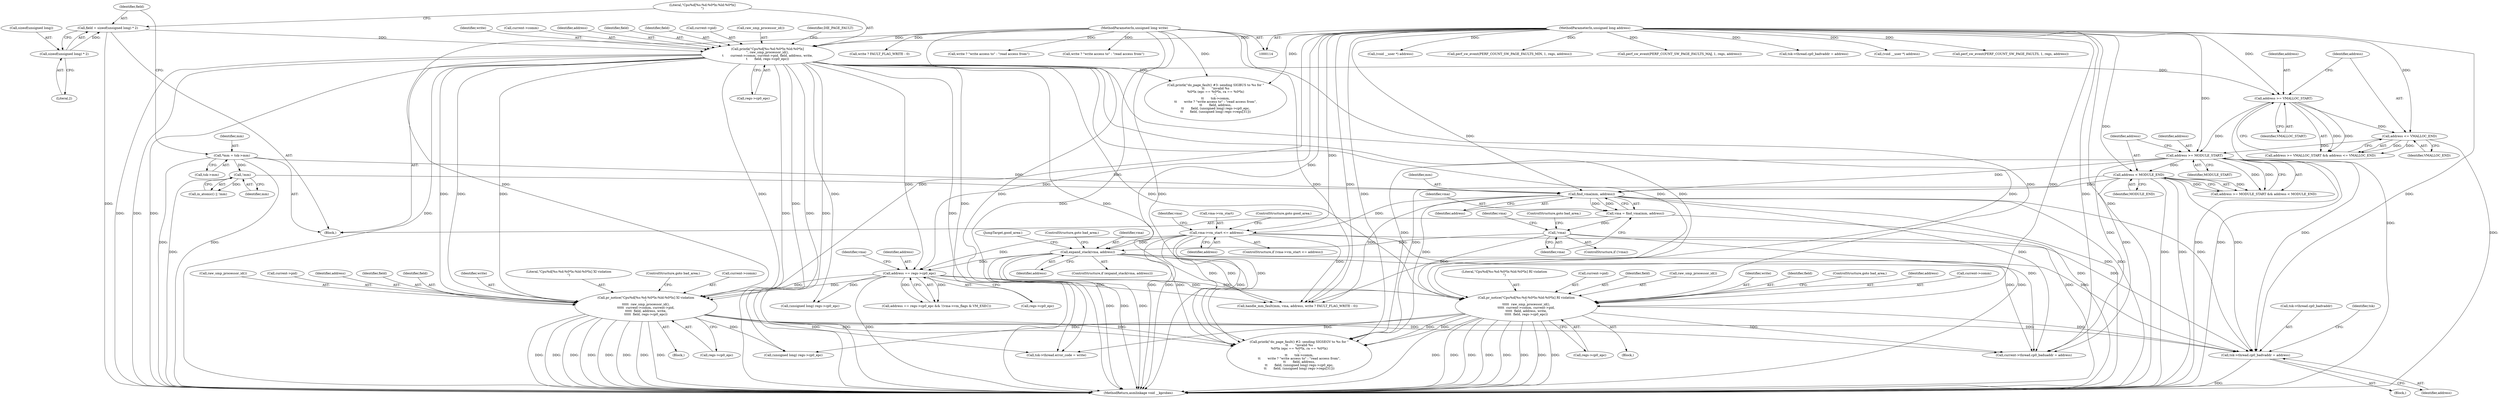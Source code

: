 digraph "0_linux_a8b0ca17b80e92faab46ee7179ba9e99ccb61233_14@API" {
"1000408" [label="(Call,tsk->thread.cp0_badvaddr = address)"];
"1000302" [label="(Call,pr_notice(\"Cpu%d[%s:%d:%0*lx:%ld:%0*lx] RI violation\n\",\n\t\t\t\t\t  raw_smp_processor_id(),\n\t\t\t\t\t  current->comm, current->pid,\n\t\t\t\t\t  field, address, write,\n\t\t\t\t\t  field, regs->cp0_epc))"];
"1000142" [label="(Call,printk(\"Cpu%d[%s:%d:%0*lx:%ld:%0*lx]\n\", raw_smp_processor_id(),\n\t       current->comm, current->pid, field, address, write,\n\t       field, regs->cp0_epc))"];
"1000134" [label="(Call,field = sizeof(unsigned long) * 2)"];
"1000136" [label="(Call,sizeof(unsigned long) * 2)"];
"1000117" [label="(MethodParameterIn,unsigned long address)"];
"1000116" [label="(MethodParameterIn,unsigned long write)"];
"1000265" [label="(Call,address == regs->cp0_epc)"];
"1000237" [label="(Call,expand_stack(vma, address))"];
"1000218" [label="(Call,!vma)"];
"1000212" [label="(Call,vma = find_vma(mm, address))"];
"1000214" [label="(Call,find_vma(mm, address))"];
"1000128" [label="(Call,*mm = tsk->mm)"];
"1000204" [label="(Call,!mm)"];
"1000194" [label="(Call,address >= MODULE_START)"];
"1000184" [label="(Call,address >= VMALLOC_START)"];
"1000187" [label="(Call,address <= VMALLOC_END)"];
"1000197" [label="(Call,address < MODULE_END)"];
"1000222" [label="(Call,vma->vm_start <= address)"];
"1000277" [label="(Call,pr_notice(\"Cpu%d[%s:%d:%0*lx:%ld:%0*lx] XI violation\n\",\n\t\t\t\t\t  raw_smp_processor_id(),\n\t\t\t\t\t  current->comm, current->pid,\n\t\t\t\t\t  field, address, write,\n\t\t\t\t\t  field, regs->cp0_epc))"];
"1000195" [label="(Identifier,address)"];
"1000409" [label="(Call,tsk->thread.cp0_badvaddr)"];
"1000142" [label="(Call,printk(\"Cpu%d[%s:%d:%0*lx:%ld:%0*lx]\n\", raw_smp_processor_id(),\n\t       current->comm, current->pid, field, address, write,\n\t       field, regs->cp0_epc))"];
"1000314" [label="(Identifier,field)"];
"1000153" [label="(Identifier,write)"];
"1000155" [label="(Call,regs->cp0_epc)"];
"1000267" [label="(Call,regs->cp0_epc)"];
"1000266" [label="(Identifier,address)"];
"1000422" [label="(Call,printk(\"do_page_fault() #2: sending SIGSEGV to %s for \"\n\t\t       \"invalid %s\n%0*lx (epc == %0*lx, ra == %0*lx)\n\",\n\t\t       tsk->comm,\n\t\t       write ? \"write access to\" : \"read access from\",\n\t\t       field, address,\n\t\t       field, (unsigned long) regs->cp0_epc,\n\t\t       field, (unsigned long) regs->regs[31]))"];
"1000216" [label="(Identifier,address)"];
"1000239" [label="(Identifier,address)"];
"1000280" [label="(Call,current->comm)"];
"1000513" [label="(Call,write ? \"write access to\" : \"read access from\")"];
"1000198" [label="(Identifier,address)"];
"1000145" [label="(Call,current->comm)"];
"1000276" [label="(Block,)"];
"1000193" [label="(Call,address >= MODULE_START && address < MODULE_END)"];
"1000189" [label="(Identifier,VMALLOC_END)"];
"1000427" [label="(Call,write ? \"write access to\" : \"read access from\")"];
"1000241" [label="(JumpTarget,good_area:)"];
"1000318" [label="(ControlStructure,goto bad_area;)"];
"1000212" [label="(Call,vma = find_vma(mm, address))"];
"1000236" [label="(ControlStructure,if (expand_stack(vma, address)))"];
"1000217" [label="(ControlStructure,if (!vma))"];
"1000277" [label="(Call,pr_notice(\"Cpu%d[%s:%d:%0*lx:%ld:%0*lx] XI violation\n\",\n\t\t\t\t\t  raw_smp_processor_id(),\n\t\t\t\t\t  current->comm, current->pid,\n\t\t\t\t\t  field, address, write,\n\t\t\t\t\t  field, regs->cp0_epc))"];
"1000335" [label="(Call,handle_mm_fault(mm, vma, address, write ? FAULT_FLAG_WRITE : 0))"];
"1000302" [label="(Call,pr_notice(\"Cpu%d[%s:%d:%0*lx:%ld:%0*lx] RI violation\n\",\n\t\t\t\t\t  raw_smp_processor_id(),\n\t\t\t\t\t  current->comm, current->pid,\n\t\t\t\t\t  field, address, write,\n\t\t\t\t\t  field, regs->cp0_epc))"];
"1000213" [label="(Identifier,vma)"];
"1000194" [label="(Call,address >= MODULE_START)"];
"1000226" [label="(Identifier,address)"];
"1000183" [label="(Call,address >= VMALLOC_START && address <= VMALLOC_END)"];
"1000408" [label="(Call,tsk->thread.cp0_badvaddr = address)"];
"1000265" [label="(Call,address == regs->cp0_epc)"];
"1000118" [label="(Block,)"];
"1000312" [label="(Identifier,address)"];
"1000135" [label="(Identifier,field)"];
"1000129" [label="(Identifier,mm)"];
"1000520" [label="(Call,(unsigned long) regs->cp0_epc)"];
"1000219" [label="(Identifier,vma)"];
"1000232" [label="(Identifier,vma)"];
"1000240" [label="(ControlStructure,goto bad_area;)"];
"1000185" [label="(Identifier,address)"];
"1000222" [label="(Call,vma->vm_start <= address)"];
"1000415" [label="(Call,tsk->thread.error_code = write)"];
"1000475" [label="(Call,current->thread.cp0_baduaddr = address)"];
"1000134" [label="(Call,field = sizeof(unsigned long) * 2)"];
"1000220" [label="(ControlStructure,goto bad_area;)"];
"1000305" [label="(Call,current->comm)"];
"1000128" [label="(Call,*mm = tsk->mm)"];
"1000152" [label="(Identifier,address)"];
"1000238" [label="(Identifier,vma)"];
"1000199" [label="(Identifier,MODULE_END)"];
"1000303" [label="(Literal,\"Cpu%d[%s:%d:%0*lx:%ld:%0*lx] RI violation\n\")"];
"1000116" [label="(MethodParameterIn,unsigned long write)"];
"1000214" [label="(Call,find_vma(mm, address))"];
"1000137" [label="(Call,sizeof(unsigned long))"];
"1000204" [label="(Call,!mm)"];
"1000188" [label="(Identifier,address)"];
"1000279" [label="(Call,raw_smp_processor_id())"];
"1000143" [label="(Literal,\"Cpu%d[%s:%d:%0*lx:%ld:%0*lx]\n\")"];
"1000154" [label="(Identifier,field)"];
"1000656" [label="(MethodReturn,asmlinkage void __kprobes)"];
"1000117" [label="(MethodParameterIn,unsigned long address)"];
"1000283" [label="(Call,current->pid)"];
"1000237" [label="(Call,expand_stack(vma, address))"];
"1000315" [label="(Call,regs->cp0_epc)"];
"1000559" [label="(Call,(void __user *) address)"];
"1000308" [label="(Call,current->pid)"];
"1000223" [label="(Call,vma->vm_start)"];
"1000151" [label="(Identifier,field)"];
"1000311" [label="(Identifier,field)"];
"1000382" [label="(Call,perf_sw_event(PERF_COUNT_SW_PAGE_FAULTS_MIN, 1, regs, address))"];
"1000202" [label="(Call,in_atomic() || !mm)"];
"1000197" [label="(Call,address < MODULE_END)"];
"1000287" [label="(Identifier,address)"];
"1000407" [label="(Block,)"];
"1000339" [label="(Call,write ? FAULT_FLAG_WRITE : 0)"];
"1000371" [label="(Call,perf_sw_event(PERF_COUNT_SW_PAGE_FAULTS_MAJ, 1, regs, address))"];
"1000187" [label="(Call,address <= VMALLOC_END)"];
"1000414" [label="(Identifier,address)"];
"1000196" [label="(Identifier,MODULE_START)"];
"1000304" [label="(Call,raw_smp_processor_id())"];
"1000148" [label="(Call,current->pid)"];
"1000286" [label="(Identifier,field)"];
"1000289" [label="(Identifier,field)"];
"1000533" [label="(Call,tsk->thread.cp0_badvaddr = address)"];
"1000144" [label="(Call,raw_smp_processor_id())"];
"1000273" [label="(Identifier,vma)"];
"1000227" [label="(ControlStructure,goto good_area;)"];
"1000186" [label="(Identifier,VMALLOC_START)"];
"1000136" [label="(Call,sizeof(unsigned long) * 2)"];
"1000161" [label="(Identifier,DIE_PAGE_FAULT)"];
"1000301" [label="(Block,)"];
"1000508" [label="(Call,printk(\"do_page_fault() #3: sending SIGBUS to %s for \"\n\t\t       \"invalid %s\n%0*lx (epc == %0*lx, ra == %0*lx)\n\",\n\t\t       tsk->comm,\n\t\t       write ? \"write access to\" : \"read access from\",\n\t\t       field, address,\n\t\t       field, (unsigned long) regs->cp0_epc,\n\t\t       field, (unsigned long) regs->regs[31]))"];
"1000290" [label="(Call,regs->cp0_epc)"];
"1000221" [label="(ControlStructure,if (vma->vm_start <= address))"];
"1000313" [label="(Identifier,write)"];
"1000184" [label="(Call,address >= VMALLOC_START)"];
"1000139" [label="(Literal,2)"];
"1000461" [label="(Call,(void __user *) address)"];
"1000224" [label="(Identifier,vma)"];
"1000288" [label="(Identifier,write)"];
"1000264" [label="(Call,address == regs->cp0_epc && !(vma->vm_flags & VM_EXEC))"];
"1000278" [label="(Literal,\"Cpu%d[%s:%d:%0*lx:%ld:%0*lx] XI violation\n\")"];
"1000130" [label="(Call,tsk->mm)"];
"1000343" [label="(Call,perf_sw_event(PERF_COUNT_SW_PAGE_FAULTS, 1, regs, address))"];
"1000434" [label="(Call,(unsigned long) regs->cp0_epc)"];
"1000218" [label="(Call,!vma)"];
"1000205" [label="(Identifier,mm)"];
"1000418" [label="(Identifier,tsk)"];
"1000293" [label="(ControlStructure,goto bad_area;)"];
"1000215" [label="(Identifier,mm)"];
"1000408" -> "1000407"  [label="AST: "];
"1000408" -> "1000414"  [label="CFG: "];
"1000409" -> "1000408"  [label="AST: "];
"1000414" -> "1000408"  [label="AST: "];
"1000418" -> "1000408"  [label="CFG: "];
"1000408" -> "1000656"  [label="DDG: "];
"1000302" -> "1000408"  [label="DDG: "];
"1000237" -> "1000408"  [label="DDG: "];
"1000222" -> "1000408"  [label="DDG: "];
"1000194" -> "1000408"  [label="DDG: "];
"1000197" -> "1000408"  [label="DDG: "];
"1000214" -> "1000408"  [label="DDG: "];
"1000277" -> "1000408"  [label="DDG: "];
"1000117" -> "1000408"  [label="DDG: "];
"1000302" -> "1000301"  [label="AST: "];
"1000302" -> "1000315"  [label="CFG: "];
"1000303" -> "1000302"  [label="AST: "];
"1000304" -> "1000302"  [label="AST: "];
"1000305" -> "1000302"  [label="AST: "];
"1000308" -> "1000302"  [label="AST: "];
"1000311" -> "1000302"  [label="AST: "];
"1000312" -> "1000302"  [label="AST: "];
"1000313" -> "1000302"  [label="AST: "];
"1000314" -> "1000302"  [label="AST: "];
"1000315" -> "1000302"  [label="AST: "];
"1000318" -> "1000302"  [label="CFG: "];
"1000302" -> "1000656"  [label="DDG: "];
"1000302" -> "1000656"  [label="DDG: "];
"1000302" -> "1000656"  [label="DDG: "];
"1000302" -> "1000656"  [label="DDG: "];
"1000302" -> "1000656"  [label="DDG: "];
"1000302" -> "1000656"  [label="DDG: "];
"1000302" -> "1000656"  [label="DDG: "];
"1000302" -> "1000656"  [label="DDG: "];
"1000142" -> "1000302"  [label="DDG: "];
"1000142" -> "1000302"  [label="DDG: "];
"1000142" -> "1000302"  [label="DDG: "];
"1000142" -> "1000302"  [label="DDG: "];
"1000265" -> "1000302"  [label="DDG: "];
"1000265" -> "1000302"  [label="DDG: "];
"1000117" -> "1000302"  [label="DDG: "];
"1000116" -> "1000302"  [label="DDG: "];
"1000302" -> "1000415"  [label="DDG: "];
"1000302" -> "1000422"  [label="DDG: "];
"1000302" -> "1000422"  [label="DDG: "];
"1000302" -> "1000434"  [label="DDG: "];
"1000302" -> "1000475"  [label="DDG: "];
"1000142" -> "1000118"  [label="AST: "];
"1000142" -> "1000155"  [label="CFG: "];
"1000143" -> "1000142"  [label="AST: "];
"1000144" -> "1000142"  [label="AST: "];
"1000145" -> "1000142"  [label="AST: "];
"1000148" -> "1000142"  [label="AST: "];
"1000151" -> "1000142"  [label="AST: "];
"1000152" -> "1000142"  [label="AST: "];
"1000153" -> "1000142"  [label="AST: "];
"1000154" -> "1000142"  [label="AST: "];
"1000155" -> "1000142"  [label="AST: "];
"1000161" -> "1000142"  [label="CFG: "];
"1000142" -> "1000656"  [label="DDG: "];
"1000142" -> "1000656"  [label="DDG: "];
"1000142" -> "1000656"  [label="DDG: "];
"1000142" -> "1000656"  [label="DDG: "];
"1000142" -> "1000656"  [label="DDG: "];
"1000142" -> "1000656"  [label="DDG: "];
"1000142" -> "1000656"  [label="DDG: "];
"1000142" -> "1000656"  [label="DDG: "];
"1000134" -> "1000142"  [label="DDG: "];
"1000117" -> "1000142"  [label="DDG: "];
"1000116" -> "1000142"  [label="DDG: "];
"1000142" -> "1000184"  [label="DDG: "];
"1000142" -> "1000265"  [label="DDG: "];
"1000142" -> "1000277"  [label="DDG: "];
"1000142" -> "1000277"  [label="DDG: "];
"1000142" -> "1000277"  [label="DDG: "];
"1000142" -> "1000277"  [label="DDG: "];
"1000142" -> "1000415"  [label="DDG: "];
"1000142" -> "1000422"  [label="DDG: "];
"1000142" -> "1000434"  [label="DDG: "];
"1000142" -> "1000508"  [label="DDG: "];
"1000142" -> "1000520"  [label="DDG: "];
"1000134" -> "1000118"  [label="AST: "];
"1000134" -> "1000136"  [label="CFG: "];
"1000135" -> "1000134"  [label="AST: "];
"1000136" -> "1000134"  [label="AST: "];
"1000143" -> "1000134"  [label="CFG: "];
"1000134" -> "1000656"  [label="DDG: "];
"1000136" -> "1000134"  [label="DDG: "];
"1000136" -> "1000139"  [label="CFG: "];
"1000137" -> "1000136"  [label="AST: "];
"1000139" -> "1000136"  [label="AST: "];
"1000117" -> "1000114"  [label="AST: "];
"1000117" -> "1000656"  [label="DDG: "];
"1000117" -> "1000184"  [label="DDG: "];
"1000117" -> "1000187"  [label="DDG: "];
"1000117" -> "1000194"  [label="DDG: "];
"1000117" -> "1000197"  [label="DDG: "];
"1000117" -> "1000214"  [label="DDG: "];
"1000117" -> "1000222"  [label="DDG: "];
"1000117" -> "1000237"  [label="DDG: "];
"1000117" -> "1000265"  [label="DDG: "];
"1000117" -> "1000277"  [label="DDG: "];
"1000117" -> "1000335"  [label="DDG: "];
"1000117" -> "1000343"  [label="DDG: "];
"1000117" -> "1000371"  [label="DDG: "];
"1000117" -> "1000382"  [label="DDG: "];
"1000117" -> "1000422"  [label="DDG: "];
"1000117" -> "1000461"  [label="DDG: "];
"1000117" -> "1000475"  [label="DDG: "];
"1000117" -> "1000508"  [label="DDG: "];
"1000117" -> "1000533"  [label="DDG: "];
"1000117" -> "1000559"  [label="DDG: "];
"1000116" -> "1000114"  [label="AST: "];
"1000116" -> "1000656"  [label="DDG: "];
"1000116" -> "1000277"  [label="DDG: "];
"1000116" -> "1000335"  [label="DDG: "];
"1000116" -> "1000339"  [label="DDG: "];
"1000116" -> "1000415"  [label="DDG: "];
"1000116" -> "1000422"  [label="DDG: "];
"1000116" -> "1000427"  [label="DDG: "];
"1000116" -> "1000508"  [label="DDG: "];
"1000116" -> "1000513"  [label="DDG: "];
"1000265" -> "1000264"  [label="AST: "];
"1000265" -> "1000267"  [label="CFG: "];
"1000266" -> "1000265"  [label="AST: "];
"1000267" -> "1000265"  [label="AST: "];
"1000273" -> "1000265"  [label="CFG: "];
"1000264" -> "1000265"  [label="CFG: "];
"1000265" -> "1000656"  [label="DDG: "];
"1000265" -> "1000264"  [label="DDG: "];
"1000265" -> "1000264"  [label="DDG: "];
"1000237" -> "1000265"  [label="DDG: "];
"1000222" -> "1000265"  [label="DDG: "];
"1000265" -> "1000277"  [label="DDG: "];
"1000265" -> "1000277"  [label="DDG: "];
"1000265" -> "1000335"  [label="DDG: "];
"1000265" -> "1000520"  [label="DDG: "];
"1000237" -> "1000236"  [label="AST: "];
"1000237" -> "1000239"  [label="CFG: "];
"1000238" -> "1000237"  [label="AST: "];
"1000239" -> "1000237"  [label="AST: "];
"1000240" -> "1000237"  [label="CFG: "];
"1000241" -> "1000237"  [label="CFG: "];
"1000237" -> "1000656"  [label="DDG: "];
"1000237" -> "1000656"  [label="DDG: "];
"1000237" -> "1000656"  [label="DDG: "];
"1000218" -> "1000237"  [label="DDG: "];
"1000222" -> "1000237"  [label="DDG: "];
"1000237" -> "1000335"  [label="DDG: "];
"1000237" -> "1000335"  [label="DDG: "];
"1000237" -> "1000422"  [label="DDG: "];
"1000237" -> "1000475"  [label="DDG: "];
"1000218" -> "1000217"  [label="AST: "];
"1000218" -> "1000219"  [label="CFG: "];
"1000219" -> "1000218"  [label="AST: "];
"1000220" -> "1000218"  [label="CFG: "];
"1000224" -> "1000218"  [label="CFG: "];
"1000218" -> "1000656"  [label="DDG: "];
"1000218" -> "1000656"  [label="DDG: "];
"1000212" -> "1000218"  [label="DDG: "];
"1000218" -> "1000335"  [label="DDG: "];
"1000212" -> "1000118"  [label="AST: "];
"1000212" -> "1000214"  [label="CFG: "];
"1000213" -> "1000212"  [label="AST: "];
"1000214" -> "1000212"  [label="AST: "];
"1000219" -> "1000212"  [label="CFG: "];
"1000212" -> "1000656"  [label="DDG: "];
"1000214" -> "1000212"  [label="DDG: "];
"1000214" -> "1000212"  [label="DDG: "];
"1000214" -> "1000216"  [label="CFG: "];
"1000215" -> "1000214"  [label="AST: "];
"1000216" -> "1000214"  [label="AST: "];
"1000214" -> "1000656"  [label="DDG: "];
"1000214" -> "1000656"  [label="DDG: "];
"1000128" -> "1000214"  [label="DDG: "];
"1000204" -> "1000214"  [label="DDG: "];
"1000194" -> "1000214"  [label="DDG: "];
"1000197" -> "1000214"  [label="DDG: "];
"1000214" -> "1000222"  [label="DDG: "];
"1000214" -> "1000335"  [label="DDG: "];
"1000214" -> "1000422"  [label="DDG: "];
"1000214" -> "1000475"  [label="DDG: "];
"1000128" -> "1000118"  [label="AST: "];
"1000128" -> "1000130"  [label="CFG: "];
"1000129" -> "1000128"  [label="AST: "];
"1000130" -> "1000128"  [label="AST: "];
"1000135" -> "1000128"  [label="CFG: "];
"1000128" -> "1000656"  [label="DDG: "];
"1000128" -> "1000656"  [label="DDG: "];
"1000128" -> "1000204"  [label="DDG: "];
"1000204" -> "1000202"  [label="AST: "];
"1000204" -> "1000205"  [label="CFG: "];
"1000205" -> "1000204"  [label="AST: "];
"1000202" -> "1000204"  [label="CFG: "];
"1000204" -> "1000656"  [label="DDG: "];
"1000204" -> "1000202"  [label="DDG: "];
"1000194" -> "1000193"  [label="AST: "];
"1000194" -> "1000196"  [label="CFG: "];
"1000195" -> "1000194"  [label="AST: "];
"1000196" -> "1000194"  [label="AST: "];
"1000198" -> "1000194"  [label="CFG: "];
"1000193" -> "1000194"  [label="CFG: "];
"1000194" -> "1000656"  [label="DDG: "];
"1000194" -> "1000656"  [label="DDG: "];
"1000194" -> "1000193"  [label="DDG: "];
"1000194" -> "1000193"  [label="DDG: "];
"1000184" -> "1000194"  [label="DDG: "];
"1000187" -> "1000194"  [label="DDG: "];
"1000194" -> "1000197"  [label="DDG: "];
"1000194" -> "1000422"  [label="DDG: "];
"1000194" -> "1000475"  [label="DDG: "];
"1000184" -> "1000183"  [label="AST: "];
"1000184" -> "1000186"  [label="CFG: "];
"1000185" -> "1000184"  [label="AST: "];
"1000186" -> "1000184"  [label="AST: "];
"1000188" -> "1000184"  [label="CFG: "];
"1000183" -> "1000184"  [label="CFG: "];
"1000184" -> "1000656"  [label="DDG: "];
"1000184" -> "1000183"  [label="DDG: "];
"1000184" -> "1000183"  [label="DDG: "];
"1000184" -> "1000187"  [label="DDG: "];
"1000187" -> "1000183"  [label="AST: "];
"1000187" -> "1000189"  [label="CFG: "];
"1000188" -> "1000187"  [label="AST: "];
"1000189" -> "1000187"  [label="AST: "];
"1000183" -> "1000187"  [label="CFG: "];
"1000187" -> "1000656"  [label="DDG: "];
"1000187" -> "1000183"  [label="DDG: "];
"1000187" -> "1000183"  [label="DDG: "];
"1000197" -> "1000193"  [label="AST: "];
"1000197" -> "1000199"  [label="CFG: "];
"1000198" -> "1000197"  [label="AST: "];
"1000199" -> "1000197"  [label="AST: "];
"1000193" -> "1000197"  [label="CFG: "];
"1000197" -> "1000656"  [label="DDG: "];
"1000197" -> "1000656"  [label="DDG: "];
"1000197" -> "1000193"  [label="DDG: "];
"1000197" -> "1000193"  [label="DDG: "];
"1000197" -> "1000422"  [label="DDG: "];
"1000197" -> "1000475"  [label="DDG: "];
"1000222" -> "1000221"  [label="AST: "];
"1000222" -> "1000226"  [label="CFG: "];
"1000223" -> "1000222"  [label="AST: "];
"1000226" -> "1000222"  [label="AST: "];
"1000227" -> "1000222"  [label="CFG: "];
"1000232" -> "1000222"  [label="CFG: "];
"1000222" -> "1000656"  [label="DDG: "];
"1000222" -> "1000656"  [label="DDG: "];
"1000222" -> "1000656"  [label="DDG: "];
"1000222" -> "1000335"  [label="DDG: "];
"1000222" -> "1000422"  [label="DDG: "];
"1000222" -> "1000475"  [label="DDG: "];
"1000277" -> "1000276"  [label="AST: "];
"1000277" -> "1000290"  [label="CFG: "];
"1000278" -> "1000277"  [label="AST: "];
"1000279" -> "1000277"  [label="AST: "];
"1000280" -> "1000277"  [label="AST: "];
"1000283" -> "1000277"  [label="AST: "];
"1000286" -> "1000277"  [label="AST: "];
"1000287" -> "1000277"  [label="AST: "];
"1000288" -> "1000277"  [label="AST: "];
"1000289" -> "1000277"  [label="AST: "];
"1000290" -> "1000277"  [label="AST: "];
"1000293" -> "1000277"  [label="CFG: "];
"1000277" -> "1000656"  [label="DDG: "];
"1000277" -> "1000656"  [label="DDG: "];
"1000277" -> "1000656"  [label="DDG: "];
"1000277" -> "1000656"  [label="DDG: "];
"1000277" -> "1000656"  [label="DDG: "];
"1000277" -> "1000656"  [label="DDG: "];
"1000277" -> "1000656"  [label="DDG: "];
"1000277" -> "1000656"  [label="DDG: "];
"1000277" -> "1000415"  [label="DDG: "];
"1000277" -> "1000422"  [label="DDG: "];
"1000277" -> "1000422"  [label="DDG: "];
"1000277" -> "1000434"  [label="DDG: "];
"1000277" -> "1000475"  [label="DDG: "];
}
